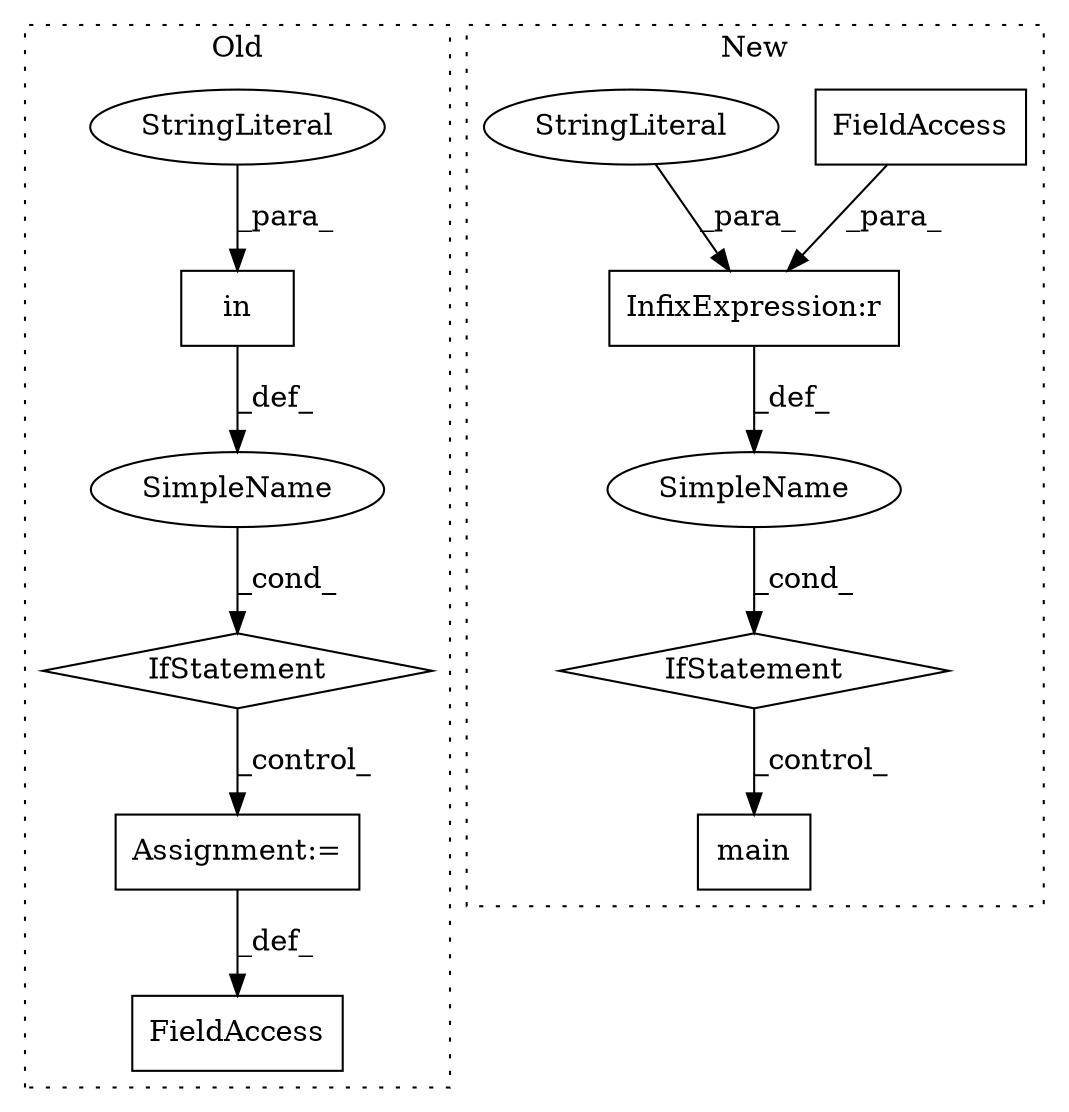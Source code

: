 digraph G {
subgraph cluster0 {
1 [label="in" a="105" s="316" l="57" shape="box"];
3 [label="IfStatement" a="25" s="308,373" l="8,2" shape="diamond"];
4 [label="StringLiteral" a="45" s="316" l="14" shape="ellipse"];
10 [label="SimpleName" a="42" s="" l="" shape="ellipse"];
11 [label="Assignment:=" a="7" s="399" l="1" shape="box"];
12 [label="FieldAccess" a="22" s="383" l="16" shape="box"];
label = "Old";
style="dotted";
}
subgraph cluster1 {
2 [label="main" a="32" s="17804" l="6" shape="box"];
5 [label="IfStatement" a="25" s="17759,17785" l="4,2" shape="diamond"];
6 [label="SimpleName" a="42" s="" l="" shape="ellipse"];
7 [label="InfixExpression:r" a="27" s="17771" l="4" shape="box"];
8 [label="FieldAccess" a="22" s="17763" l="8" shape="box"];
9 [label="StringLiteral" a="45" s="17775" l="10" shape="ellipse"];
label = "New";
style="dotted";
}
1 -> 10 [label="_def_"];
3 -> 11 [label="_control_"];
4 -> 1 [label="_para_"];
5 -> 2 [label="_control_"];
6 -> 5 [label="_cond_"];
7 -> 6 [label="_def_"];
8 -> 7 [label="_para_"];
9 -> 7 [label="_para_"];
10 -> 3 [label="_cond_"];
11 -> 12 [label="_def_"];
}